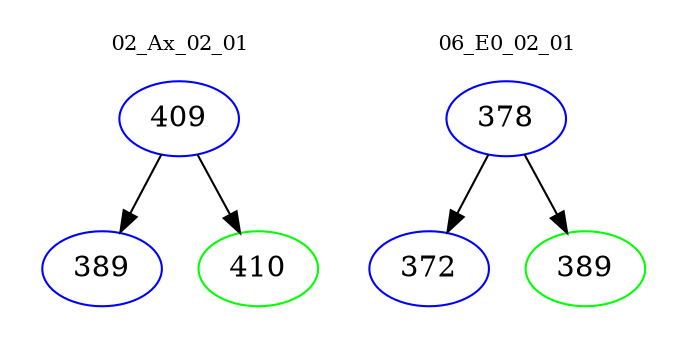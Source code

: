 digraph{
subgraph cluster_0 {
color = white
label = "02_Ax_02_01";
fontsize=10;
T0_409 [label="409", color="blue"]
T0_409 -> T0_389 [color="black"]
T0_389 [label="389", color="blue"]
T0_409 -> T0_410 [color="black"]
T0_410 [label="410", color="green"]
}
subgraph cluster_1 {
color = white
label = "06_E0_02_01";
fontsize=10;
T1_378 [label="378", color="blue"]
T1_378 -> T1_372 [color="black"]
T1_372 [label="372", color="blue"]
T1_378 -> T1_389 [color="black"]
T1_389 [label="389", color="green"]
}
}
